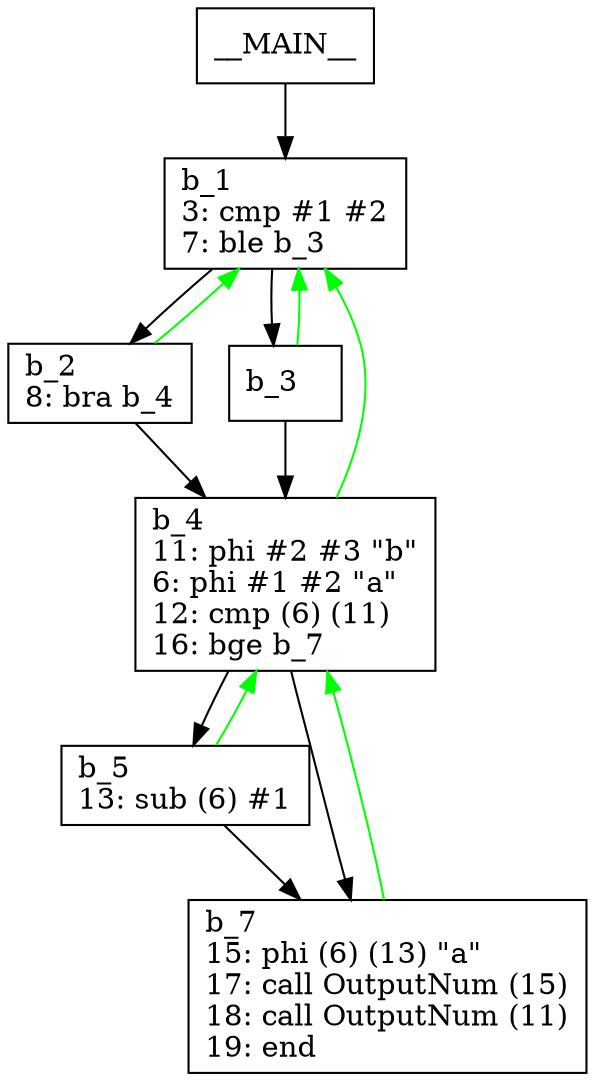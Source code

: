 digraph Computation {
node [shape=box];
__MAIN__ -> b_1;
b_1 [label="b_1\l3: cmp #1 #2\l7: ble b_3\l"]
b_1 -> b_2;
b_2 [label="b_2\l8: bra b_4\l"]
b_2 -> b_4;
b_4 [label="b_4\l11: phi #2 #3 \"b\"\l6: phi #1 #2 \"a\"\l12: cmp (6) (11)\l16: bge b_7\l"]
b_4 -> b_5;
b_5 [label="b_5\l13: sub (6) #1\l"]
b_5 -> b_7;
b_7 [label="b_7\l15: phi (6) (13) \"a\"\l17: call OutputNum (15)\l18: call OutputNum (11)\l19: end\l"]
b_7 -> b_4[color="green"];
b_5 -> b_4[color="green"];
b_4 -> b_7;
b_4 -> b_1[color="green"];
b_2 -> b_1[color="green"];
b_1 -> b_3;
b_3 [label="b_3\l"]
b_3 -> b_4;
b_3 -> b_1[color="green"];
}